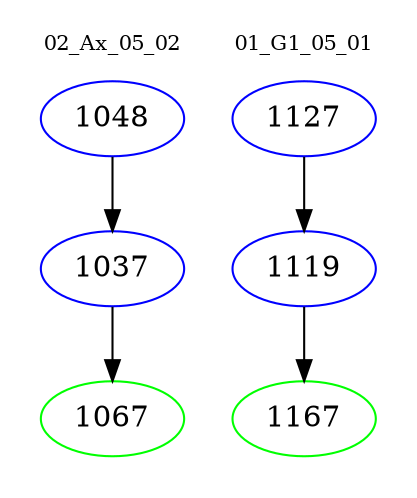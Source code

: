 digraph{
subgraph cluster_0 {
color = white
label = "02_Ax_05_02";
fontsize=10;
T0_1048 [label="1048", color="blue"]
T0_1048 -> T0_1037 [color="black"]
T0_1037 [label="1037", color="blue"]
T0_1037 -> T0_1067 [color="black"]
T0_1067 [label="1067", color="green"]
}
subgraph cluster_1 {
color = white
label = "01_G1_05_01";
fontsize=10;
T1_1127 [label="1127", color="blue"]
T1_1127 -> T1_1119 [color="black"]
T1_1119 [label="1119", color="blue"]
T1_1119 -> T1_1167 [color="black"]
T1_1167 [label="1167", color="green"]
}
}
